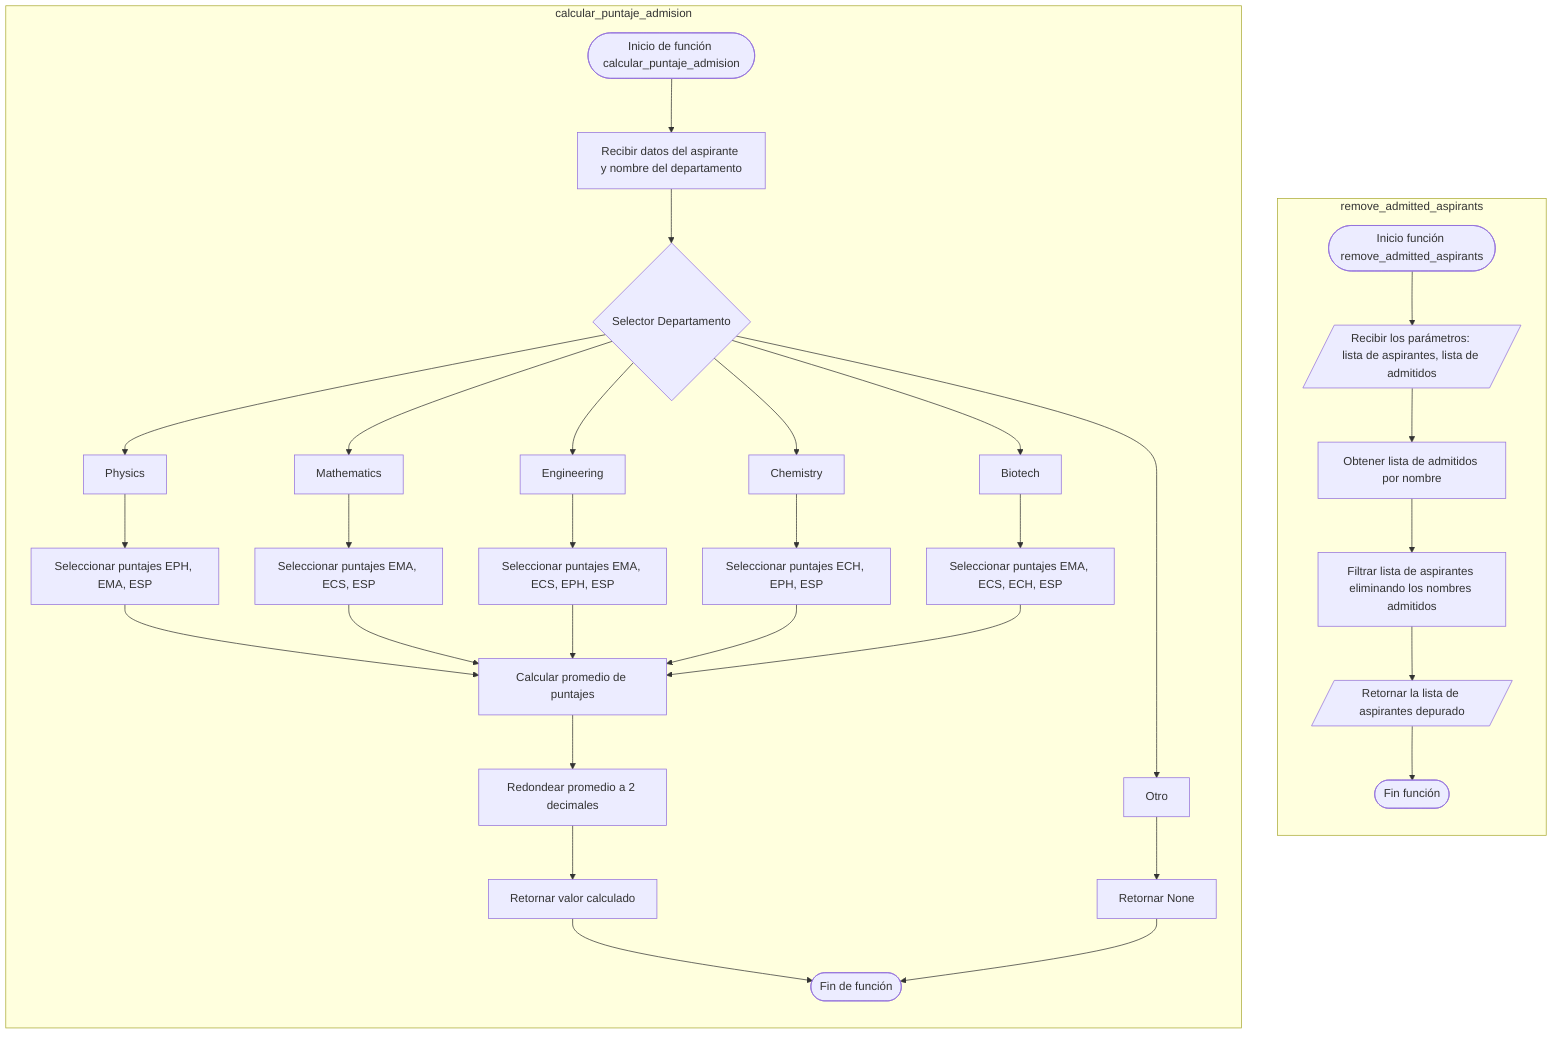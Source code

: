 flowchart TD

subgraph remove_admitted_aspirants
direction TB
R0([Inicio función remove_admitted_aspirants]) --> R1
R1[/Recibir los parámetros: lista de aspirantes, lista de admitidos/] --> R2
R2[Obtener lista de admitidos por nombre] --> R3
R3[Filtrar lista de aspirantes eliminando los nombres admitidos] --> R4
R4[/Retornar la lista de aspirantes depurado/] --> R5
R5([Fin función])
end

subgraph calcular_puntaje_admision
direction TB
A2([Inicio de función calcular_puntaje_admision]) --> B2[Recibir datos del aspirante y nombre del departamento]
B2 --> C2{Selector Departamento}
C2 --> D21[Physics]
C2 --> D22[Mathematics]
C2 --> D23[Engineering]
C2 --> D24[Chemistry]
C2 --> D25[Biotech]
C2 --> D26[Otro]

D21 --> E21[Seleccionar puntajes EPH, EMA, ESP]
D22 --> E22[Seleccionar puntajes EMA, ECS, ESP]
D23 --> E23[Seleccionar puntajes EMA, ECS, EPH, ESP]
D24 --> E24[Seleccionar puntajes ECH, EPH, ESP]
D25 --> E25[Seleccionar puntajes EMA, ECS, ECH, ESP]
D26 --> F21[Retornar None]

E21 --> G2[Calcular promedio de puntajes]
E22 --> G2
E23 --> G2
E24 --> G2
E25 --> G2

G2 --> H2[Redondear promedio a 2 decimales]
H2 --> I2[Retornar valor calculado]
I2 --> J2([Fin de función])
F21 --> J2
end